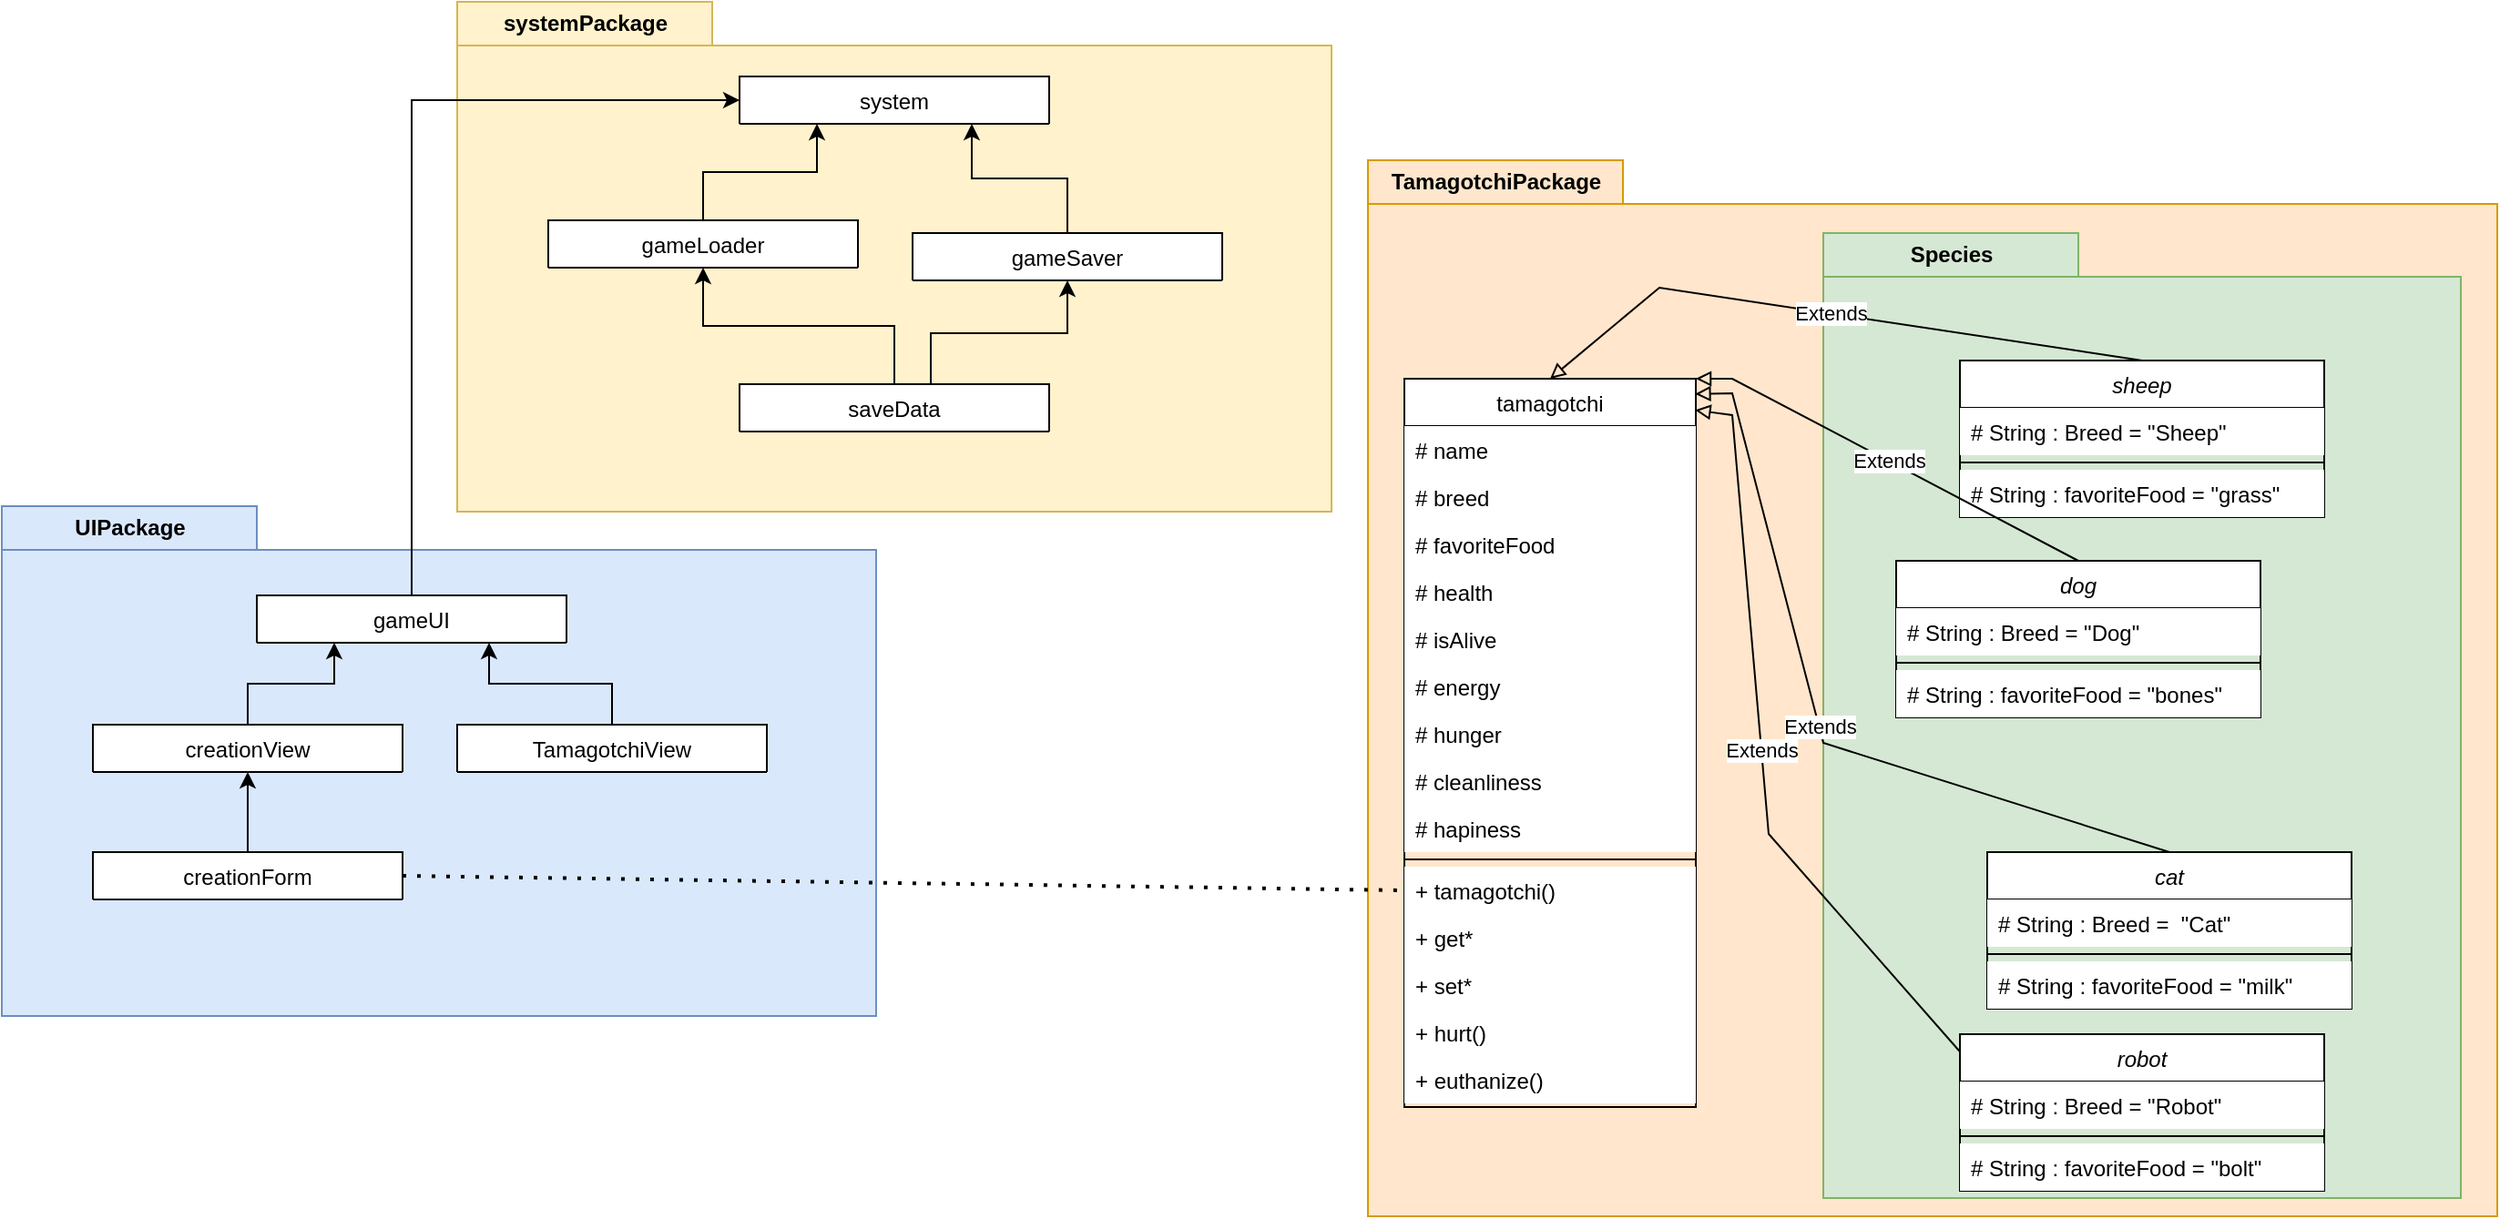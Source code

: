 <mxfile>
    <diagram id="C5RBs43oDa-KdzZeNtuy" name="Page-1">
        <mxGraphModel dx="2350" dy="926" grid="1" gridSize="10" guides="1" tooltips="1" connect="1" arrows="1" fold="1" page="0" pageScale="1" pageWidth="827" pageHeight="1169" math="0" shadow="0">
            <root>
                <mxCell id="WIyWlLk6GJQsqaUBKTNV-0"/>
                <mxCell id="WIyWlLk6GJQsqaUBKTNV-1" parent="WIyWlLk6GJQsqaUBKTNV-0"/>
                <mxCell id="7" value="TamagotchiPackage" style="shape=folder;fontStyle=1;tabWidth=140;tabHeight=24;tabPosition=left;html=1;boundedLbl=1;labelInHeader=1;container=1;collapsible=0;recursiveResize=0;fillColor=#ffe6cc;strokeColor=#d79b00;" vertex="1" parent="WIyWlLk6GJQsqaUBKTNV-1">
                    <mxGeometry x="760" y="380" width="620" height="580" as="geometry"/>
                </mxCell>
                <mxCell id="8" value="tamagotchi" style="swimlane;fontStyle=0;align=center;verticalAlign=top;childLayout=stackLayout;horizontal=1;startSize=26;horizontalStack=0;resizeParent=1;resizeLast=0;collapsible=1;marginBottom=0;rounded=0;shadow=0;strokeWidth=1;" vertex="1" parent="7">
                    <mxGeometry x="20" y="120" width="160" height="400" as="geometry">
                        <mxRectangle x="130" y="380" width="160" height="26" as="alternateBounds"/>
                    </mxGeometry>
                </mxCell>
                <mxCell id="9" value="# name" style="text;align=left;verticalAlign=top;spacingLeft=4;spacingRight=4;overflow=hidden;rotatable=0;points=[[0,0.5],[1,0.5]];portConstraint=eastwest;fillColor=default;" vertex="1" parent="8">
                    <mxGeometry y="26" width="160" height="26" as="geometry"/>
                </mxCell>
                <mxCell id="10" value="# breed" style="text;align=left;verticalAlign=top;spacingLeft=4;spacingRight=4;overflow=hidden;rotatable=0;points=[[0,0.5],[1,0.5]];portConstraint=eastwest;fillColor=default;" vertex="1" parent="8">
                    <mxGeometry y="52" width="160" height="26" as="geometry"/>
                </mxCell>
                <mxCell id="11" value="# favoriteFood" style="text;align=left;verticalAlign=top;spacingLeft=4;spacingRight=4;overflow=hidden;rotatable=0;points=[[0,0.5],[1,0.5]];portConstraint=eastwest;fillColor=default;" vertex="1" parent="8">
                    <mxGeometry y="78" width="160" height="26" as="geometry"/>
                </mxCell>
                <mxCell id="12" value="# health" style="text;align=left;verticalAlign=top;spacingLeft=4;spacingRight=4;overflow=hidden;rotatable=0;points=[[0,0.5],[1,0.5]];portConstraint=eastwest;fillColor=default;" vertex="1" parent="8">
                    <mxGeometry y="104" width="160" height="26" as="geometry"/>
                </mxCell>
                <mxCell id="13" value="# isAlive" style="text;align=left;verticalAlign=top;spacingLeft=4;spacingRight=4;overflow=hidden;rotatable=0;points=[[0,0.5],[1,0.5]];portConstraint=eastwest;fillColor=default;" vertex="1" parent="8">
                    <mxGeometry y="130" width="160" height="26" as="geometry"/>
                </mxCell>
                <mxCell id="14" value="# energy" style="text;align=left;verticalAlign=top;spacingLeft=4;spacingRight=4;overflow=hidden;rotatable=0;points=[[0,0.5],[1,0.5]];portConstraint=eastwest;fillColor=default;" vertex="1" parent="8">
                    <mxGeometry y="156" width="160" height="26" as="geometry"/>
                </mxCell>
                <mxCell id="15" value="# hunger" style="text;align=left;verticalAlign=top;spacingLeft=4;spacingRight=4;overflow=hidden;rotatable=0;points=[[0,0.5],[1,0.5]];portConstraint=eastwest;fillColor=default;" vertex="1" parent="8">
                    <mxGeometry y="182" width="160" height="26" as="geometry"/>
                </mxCell>
                <mxCell id="16" value="# cleanliness" style="text;align=left;verticalAlign=top;spacingLeft=4;spacingRight=4;overflow=hidden;rotatable=0;points=[[0,0.5],[1,0.5]];portConstraint=eastwest;fillColor=default;" vertex="1" parent="8">
                    <mxGeometry y="208" width="160" height="26" as="geometry"/>
                </mxCell>
                <mxCell id="17" value="# hapiness" style="text;align=left;verticalAlign=top;spacingLeft=4;spacingRight=4;overflow=hidden;rotatable=0;points=[[0,0.5],[1,0.5]];portConstraint=eastwest;fillColor=default;" vertex="1" parent="8">
                    <mxGeometry y="234" width="160" height="26" as="geometry"/>
                </mxCell>
                <mxCell id="18" value="" style="line;html=1;strokeWidth=1;align=left;verticalAlign=middle;spacingTop=-1;spacingLeft=3;spacingRight=3;rotatable=0;labelPosition=right;points=[];portConstraint=eastwest;" vertex="1" parent="8">
                    <mxGeometry y="260" width="160" height="8" as="geometry"/>
                </mxCell>
                <mxCell id="19" value="+ tamagotchi()" style="text;align=left;verticalAlign=top;spacingLeft=4;spacingRight=4;overflow=hidden;rotatable=0;points=[[0,0.5],[1,0.5]];portConstraint=eastwest;fontStyle=0;fillColor=default;" vertex="1" parent="8">
                    <mxGeometry y="268" width="160" height="26" as="geometry"/>
                </mxCell>
                <mxCell id="20" value="+ get*" style="text;align=left;verticalAlign=top;spacingLeft=4;spacingRight=4;overflow=hidden;rotatable=0;points=[[0,0.5],[1,0.5]];portConstraint=eastwest;fontStyle=0;fillColor=default;" vertex="1" parent="8">
                    <mxGeometry y="294" width="160" height="26" as="geometry"/>
                </mxCell>
                <mxCell id="21" value="+ set*" style="text;align=left;verticalAlign=top;spacingLeft=4;spacingRight=4;overflow=hidden;rotatable=0;points=[[0,0.5],[1,0.5]];portConstraint=eastwest;fontStyle=0;fillColor=default;" vertex="1" parent="8">
                    <mxGeometry y="320" width="160" height="26" as="geometry"/>
                </mxCell>
                <mxCell id="22" value="+ hurt()" style="text;align=left;verticalAlign=top;spacingLeft=4;spacingRight=4;overflow=hidden;rotatable=0;points=[[0,0.5],[1,0.5]];portConstraint=eastwest;fontStyle=0;fillColor=default;" vertex="1" parent="8">
                    <mxGeometry y="346" width="160" height="26" as="geometry"/>
                </mxCell>
                <mxCell id="23" value="+ euthanize()" style="text;align=left;verticalAlign=top;spacingLeft=4;spacingRight=4;overflow=hidden;rotatable=0;points=[[0,0.5],[1,0.5]];portConstraint=eastwest;fontStyle=0;fillColor=default;" vertex="1" parent="8">
                    <mxGeometry y="372" width="160" height="26" as="geometry"/>
                </mxCell>
                <mxCell id="24" value="Species" style="shape=folder;fontStyle=1;tabWidth=140;tabHeight=24;tabPosition=left;html=1;boundedLbl=1;labelInHeader=1;container=1;collapsible=0;recursiveResize=0;fillColor=#d5e8d4;strokeColor=#82b366;" vertex="1" parent="7">
                    <mxGeometry x="250" y="40" width="350" height="530" as="geometry"/>
                </mxCell>
                <mxCell id="25" value="sheep" style="swimlane;fontStyle=2;align=center;verticalAlign=top;childLayout=stackLayout;horizontal=1;startSize=26;horizontalStack=0;resizeParent=1;resizeLast=0;collapsible=1;marginBottom=0;rounded=0;shadow=0;strokeWidth=1;" vertex="1" parent="24">
                    <mxGeometry x="75" y="70" width="200" height="86" as="geometry">
                        <mxRectangle x="230" y="140" width="160" height="26" as="alternateBounds"/>
                    </mxGeometry>
                </mxCell>
                <mxCell id="26" value="# String : Breed = &quot;Sheep&quot;" style="text;align=left;verticalAlign=top;spacingLeft=4;spacingRight=4;overflow=hidden;rotatable=0;points=[[0,0.5],[1,0.5]];portConstraint=eastwest;fillColor=default;" vertex="1" parent="25">
                    <mxGeometry y="26" width="200" height="26" as="geometry"/>
                </mxCell>
                <mxCell id="27" value="" style="line;html=1;strokeWidth=1;align=left;verticalAlign=middle;spacingTop=-1;spacingLeft=3;spacingRight=3;rotatable=0;labelPosition=right;points=[];portConstraint=eastwest;" vertex="1" parent="25">
                    <mxGeometry y="52" width="200" height="8" as="geometry"/>
                </mxCell>
                <mxCell id="28" value="# String : favoriteFood = &quot;grass&quot;&#10;" style="text;align=left;verticalAlign=top;spacingLeft=4;spacingRight=4;overflow=hidden;rotatable=0;points=[[0,0.5],[1,0.5]];portConstraint=eastwest;fillColor=default;" vertex="1" parent="25">
                    <mxGeometry y="60" width="200" height="26" as="geometry"/>
                </mxCell>
                <mxCell id="29" value="dog" style="swimlane;fontStyle=2;align=center;verticalAlign=top;childLayout=stackLayout;horizontal=1;startSize=26;horizontalStack=0;resizeParent=1;resizeLast=0;collapsible=1;marginBottom=0;rounded=0;shadow=0;strokeWidth=1;" vertex="1" parent="24">
                    <mxGeometry x="40" y="180" width="200" height="86" as="geometry">
                        <mxRectangle x="80" y="190" width="160" height="26" as="alternateBounds"/>
                    </mxGeometry>
                </mxCell>
                <mxCell id="30" value="# String : Breed = &quot;Dog&quot;" style="text;align=left;verticalAlign=top;spacingLeft=4;spacingRight=4;overflow=hidden;rotatable=0;points=[[0,0.5],[1,0.5]];portConstraint=eastwest;fillColor=default;" vertex="1" parent="29">
                    <mxGeometry y="26" width="200" height="26" as="geometry"/>
                </mxCell>
                <mxCell id="31" value="" style="line;html=1;strokeWidth=1;align=left;verticalAlign=middle;spacingTop=-1;spacingLeft=3;spacingRight=3;rotatable=0;labelPosition=right;points=[];portConstraint=eastwest;" vertex="1" parent="29">
                    <mxGeometry y="52" width="200" height="8" as="geometry"/>
                </mxCell>
                <mxCell id="32" value="# String : favoriteFood = &quot;bones&quot;&#10;" style="text;align=left;verticalAlign=top;spacingLeft=4;spacingRight=4;overflow=hidden;rotatable=0;points=[[0,0.5],[1,0.5]];portConstraint=eastwest;fillColor=default;" vertex="1" parent="29">
                    <mxGeometry y="60" width="200" height="26" as="geometry"/>
                </mxCell>
                <mxCell id="33" value="cat&#10;&#10;" style="swimlane;fontStyle=2;align=center;verticalAlign=top;childLayout=stackLayout;horizontal=1;startSize=26;horizontalStack=0;resizeParent=1;resizeLast=0;collapsible=1;marginBottom=0;rounded=0;shadow=0;strokeWidth=1;" vertex="1" parent="24">
                    <mxGeometry x="90" y="340" width="200" height="86" as="geometry">
                        <mxRectangle x="230" y="140" width="160" height="26" as="alternateBounds"/>
                    </mxGeometry>
                </mxCell>
                <mxCell id="34" value="# String : Breed =  &quot;Cat&quot;" style="text;align=left;verticalAlign=top;spacingLeft=4;spacingRight=4;overflow=hidden;rotatable=0;points=[[0,0.5],[1,0.5]];portConstraint=eastwest;fillColor=default;" vertex="1" parent="33">
                    <mxGeometry y="26" width="200" height="26" as="geometry"/>
                </mxCell>
                <mxCell id="35" value="" style="line;html=1;strokeWidth=1;align=left;verticalAlign=middle;spacingTop=-1;spacingLeft=3;spacingRight=3;rotatable=0;labelPosition=right;points=[];portConstraint=eastwest;" vertex="1" parent="33">
                    <mxGeometry y="52" width="200" height="8" as="geometry"/>
                </mxCell>
                <mxCell id="36" value="# String : favoriteFood = &quot;milk&quot;&#10;" style="text;align=left;verticalAlign=top;spacingLeft=4;spacingRight=4;overflow=hidden;rotatable=0;points=[[0,0.5],[1,0.5]];portConstraint=eastwest;fillColor=default;" vertex="1" parent="33">
                    <mxGeometry y="60" width="200" height="26" as="geometry"/>
                </mxCell>
                <mxCell id="37" value="robot" style="swimlane;fontStyle=2;align=center;verticalAlign=top;childLayout=stackLayout;horizontal=1;startSize=26;horizontalStack=0;resizeParent=1;resizeLast=0;collapsible=1;marginBottom=0;rounded=0;shadow=0;strokeWidth=1;" vertex="1" parent="24">
                    <mxGeometry x="75" y="440" width="200" height="86" as="geometry">
                        <mxRectangle x="230" y="140" width="160" height="26" as="alternateBounds"/>
                    </mxGeometry>
                </mxCell>
                <mxCell id="38" value="# String : Breed = &quot;Robot&quot;" style="text;align=left;verticalAlign=top;spacingLeft=4;spacingRight=4;overflow=hidden;rotatable=0;points=[[0,0.5],[1,0.5]];portConstraint=eastwest;fillColor=default;" vertex="1" parent="37">
                    <mxGeometry y="26" width="200" height="26" as="geometry"/>
                </mxCell>
                <mxCell id="39" value="" style="line;html=1;strokeWidth=1;align=left;verticalAlign=middle;spacingTop=-1;spacingLeft=3;spacingRight=3;rotatable=0;labelPosition=right;points=[];portConstraint=eastwest;" vertex="1" parent="37">
                    <mxGeometry y="52" width="200" height="8" as="geometry"/>
                </mxCell>
                <mxCell id="40" value="# String : favoriteFood = &quot;bolt&quot;&#10;" style="text;align=left;verticalAlign=top;spacingLeft=4;spacingRight=4;overflow=hidden;rotatable=0;points=[[0,0.5],[1,0.5]];portConstraint=eastwest;fillColor=default;" vertex="1" parent="37">
                    <mxGeometry y="60" width="200" height="26" as="geometry"/>
                </mxCell>
                <mxCell id="41" value="Extends" style="endArrow=block;html=1;rounded=0;endFill=0;exitX=0.5;exitY=0;exitDx=0;exitDy=0;entryX=0.5;entryY=0;entryDx=0;entryDy=0;" edge="1" parent="7" source="25" target="8">
                    <mxGeometry width="50" height="50" relative="1" as="geometry">
                        <mxPoint x="-170" y="240" as="sourcePoint"/>
                        <mxPoint x="-120" y="190" as="targetPoint"/>
                        <Array as="points">
                            <mxPoint x="160" y="70"/>
                        </Array>
                    </mxGeometry>
                </mxCell>
                <mxCell id="42" value="Extends" style="endArrow=block;html=1;rounded=0;endFill=0;exitX=0.5;exitY=0;exitDx=0;exitDy=0;entryX=1;entryY=0;entryDx=0;entryDy=0;" edge="1" parent="7" source="29" target="8">
                    <mxGeometry width="50" height="50" relative="1" as="geometry">
                        <mxPoint x="435" y="120" as="sourcePoint"/>
                        <mxPoint x="120" y="130" as="targetPoint"/>
                        <Array as="points">
                            <mxPoint x="200" y="120"/>
                        </Array>
                    </mxGeometry>
                </mxCell>
                <mxCell id="43" value="Extends" style="endArrow=block;html=1;rounded=0;endFill=0;exitX=0.5;exitY=0;exitDx=0;exitDy=0;entryX=0.998;entryY=0.021;entryDx=0;entryDy=0;entryPerimeter=0;" edge="1" parent="7" source="33" target="8">
                    <mxGeometry width="50" height="50" relative="1" as="geometry">
                        <mxPoint x="370" y="230" as="sourcePoint"/>
                        <mxPoint x="120" y="260" as="targetPoint"/>
                        <Array as="points">
                            <mxPoint x="250" y="320"/>
                            <mxPoint x="200" y="128"/>
                        </Array>
                    </mxGeometry>
                </mxCell>
                <mxCell id="44" value="Extends" style="endArrow=block;html=1;rounded=0;endFill=0;exitX=-0.001;exitY=0.109;exitDx=0;exitDy=0;entryX=0.998;entryY=0.043;entryDx=0;entryDy=0;entryPerimeter=0;exitPerimeter=0;" edge="1" parent="7" source="37" target="8">
                    <mxGeometry width="50" height="50" relative="1" as="geometry">
                        <mxPoint x="435" y="120" as="sourcePoint"/>
                        <mxPoint x="110" y="130" as="targetPoint"/>
                        <Array as="points">
                            <mxPoint x="220" y="370"/>
                            <mxPoint x="200" y="140"/>
                        </Array>
                    </mxGeometry>
                </mxCell>
                <mxCell id="45" value="UIPackage" style="shape=folder;fontStyle=1;tabWidth=140;tabHeight=24;tabPosition=left;html=1;boundedLbl=1;labelInHeader=1;container=1;collapsible=0;recursiveResize=0;fillColor=#dae8fc;strokeColor=#6c8ebf;" vertex="1" parent="WIyWlLk6GJQsqaUBKTNV-1">
                    <mxGeometry x="10" y="570" width="480" height="280" as="geometry"/>
                </mxCell>
                <mxCell id="46" value="gameUI" style="swimlane;fontStyle=0;align=center;verticalAlign=top;childLayout=stackLayout;horizontal=1;startSize=26;horizontalStack=0;resizeParent=1;resizeLast=0;collapsible=1;marginBottom=0;rounded=0;shadow=0;strokeWidth=1;" vertex="1" collapsed="1" parent="45">
                    <mxGeometry x="140" y="49" width="170" height="26" as="geometry">
                        <mxRectangle x="140" y="49" width="160" height="70" as="alternateBounds"/>
                    </mxGeometry>
                </mxCell>
                <mxCell id="47" value="." style="text;align=left;verticalAlign=top;spacingLeft=4;spacingRight=4;overflow=hidden;rotatable=0;points=[[0,0.5],[1,0.5]];portConstraint=eastwest;fillColor=default;" vertex="1" parent="46">
                    <mxGeometry y="26" width="170" height="26" as="geometry"/>
                </mxCell>
                <mxCell id="48" value="" style="line;html=1;strokeWidth=1;align=left;verticalAlign=middle;spacingTop=-1;spacingLeft=3;spacingRight=3;rotatable=0;labelPosition=right;points=[];portConstraint=eastwest;" vertex="1" parent="46">
                    <mxGeometry y="52" width="170" height="8" as="geometry"/>
                </mxCell>
                <mxCell id="49" value="TamagotchiView" style="swimlane;fontStyle=0;align=center;verticalAlign=top;childLayout=stackLayout;horizontal=1;startSize=26;horizontalStack=0;resizeParent=1;resizeLast=0;collapsible=1;marginBottom=0;rounded=0;shadow=0;strokeWidth=1;" vertex="1" collapsed="1" parent="45">
                    <mxGeometry x="250" y="120" width="170" height="26" as="geometry">
                        <mxRectangle x="140" y="49" width="160" height="70" as="alternateBounds"/>
                    </mxGeometry>
                </mxCell>
                <mxCell id="50" value="." style="text;align=left;verticalAlign=top;spacingLeft=4;spacingRight=4;overflow=hidden;rotatable=0;points=[[0,0.5],[1,0.5]];portConstraint=eastwest;fillColor=default;" vertex="1" parent="49">
                    <mxGeometry y="26" width="170" height="26" as="geometry"/>
                </mxCell>
                <mxCell id="51" value="" style="line;html=1;strokeWidth=1;align=left;verticalAlign=middle;spacingTop=-1;spacingLeft=3;spacingRight=3;rotatable=0;labelPosition=right;points=[];portConstraint=eastwest;" vertex="1" parent="49">
                    <mxGeometry y="52" width="170" height="8" as="geometry"/>
                </mxCell>
                <mxCell id="52" value="creationView" style="swimlane;fontStyle=0;align=center;verticalAlign=top;childLayout=stackLayout;horizontal=1;startSize=26;horizontalStack=0;resizeParent=1;resizeLast=0;collapsible=1;marginBottom=0;rounded=0;shadow=0;strokeWidth=1;" vertex="1" collapsed="1" parent="45">
                    <mxGeometry x="50" y="120" width="170" height="26" as="geometry">
                        <mxRectangle x="50" y="120" width="160" height="70" as="alternateBounds"/>
                    </mxGeometry>
                </mxCell>
                <mxCell id="53" value="." style="text;align=left;verticalAlign=top;spacingLeft=4;spacingRight=4;overflow=hidden;rotatable=0;points=[[0,0.5],[1,0.5]];portConstraint=eastwest;fillColor=default;" vertex="1" parent="52">
                    <mxGeometry y="26" width="170" height="26" as="geometry"/>
                </mxCell>
                <mxCell id="54" value="" style="line;html=1;strokeWidth=1;align=left;verticalAlign=middle;spacingTop=-1;spacingLeft=3;spacingRight=3;rotatable=0;labelPosition=right;points=[];portConstraint=eastwest;" vertex="1" parent="52">
                    <mxGeometry y="52" width="170" height="8" as="geometry"/>
                </mxCell>
                <mxCell id="55" value="" style="endArrow=classic;html=1;rounded=0;edgeStyle=orthogonalEdgeStyle;entryX=0.25;entryY=1;entryDx=0;entryDy=0;exitX=0.5;exitY=0;exitDx=0;exitDy=0;" edge="1" parent="45" source="52" target="46">
                    <mxGeometry relative="1" as="geometry">
                        <mxPoint x="-120" y="70" as="sourcePoint"/>
                        <mxPoint x="-20" y="70" as="targetPoint"/>
                    </mxGeometry>
                </mxCell>
                <mxCell id="56" value="Label" style="edgeLabel;resizable=0;html=1;align=center;verticalAlign=middle;fillColor=default;fontColor=none;noLabel=1;" connectable="0" vertex="1" parent="55">
                    <mxGeometry relative="1" as="geometry">
                        <mxPoint y="47" as="offset"/>
                    </mxGeometry>
                </mxCell>
                <mxCell id="57" value="" style="endArrow=classic;html=1;rounded=0;edgeStyle=orthogonalEdgeStyle;entryX=0.75;entryY=1;entryDx=0;entryDy=0;exitX=0.5;exitY=0;exitDx=0;exitDy=0;" edge="1" parent="45" source="49" target="46">
                    <mxGeometry relative="1" as="geometry">
                        <mxPoint x="145" y="130" as="sourcePoint"/>
                        <mxPoint x="192.5" y="85" as="targetPoint"/>
                    </mxGeometry>
                </mxCell>
                <mxCell id="58" value="Label" style="edgeLabel;resizable=0;html=1;align=center;verticalAlign=middle;fillColor=default;fontColor=none;noLabel=1;" connectable="0" vertex="1" parent="57">
                    <mxGeometry relative="1" as="geometry">
                        <mxPoint y="47" as="offset"/>
                    </mxGeometry>
                </mxCell>
                <mxCell id="59" value="creationForm" style="swimlane;fontStyle=0;align=center;verticalAlign=top;childLayout=stackLayout;horizontal=1;startSize=26;horizontalStack=0;resizeParent=1;resizeLast=0;collapsible=1;marginBottom=0;rounded=0;shadow=0;strokeWidth=1;" vertex="1" collapsed="1" parent="45">
                    <mxGeometry x="50" y="190" width="170" height="26" as="geometry">
                        <mxRectangle x="50" y="120" width="160" height="70" as="alternateBounds"/>
                    </mxGeometry>
                </mxCell>
                <mxCell id="60" value="." style="text;align=left;verticalAlign=top;spacingLeft=4;spacingRight=4;overflow=hidden;rotatable=0;points=[[0,0.5],[1,0.5]];portConstraint=eastwest;fillColor=default;" vertex="1" parent="59">
                    <mxGeometry y="26" width="170" height="26" as="geometry"/>
                </mxCell>
                <mxCell id="61" value="" style="line;html=1;strokeWidth=1;align=left;verticalAlign=middle;spacingTop=-1;spacingLeft=3;spacingRight=3;rotatable=0;labelPosition=right;points=[];portConstraint=eastwest;" vertex="1" parent="59">
                    <mxGeometry y="52" width="170" height="8" as="geometry"/>
                </mxCell>
                <mxCell id="62" value="" style="endArrow=classic;html=1;rounded=0;edgeStyle=orthogonalEdgeStyle;entryX=0.5;entryY=1;entryDx=0;entryDy=0;exitX=0.5;exitY=0;exitDx=0;exitDy=0;" edge="1" parent="45" source="59" target="52">
                    <mxGeometry relative="1" as="geometry">
                        <mxPoint x="145" y="130" as="sourcePoint"/>
                        <mxPoint x="192.5" y="85" as="targetPoint"/>
                    </mxGeometry>
                </mxCell>
                <mxCell id="63" value="Label" style="edgeLabel;resizable=0;html=1;align=center;verticalAlign=middle;fillColor=default;fontColor=none;noLabel=1;" connectable="0" vertex="1" parent="62">
                    <mxGeometry relative="1" as="geometry">
                        <mxPoint y="47" as="offset"/>
                    </mxGeometry>
                </mxCell>
                <mxCell id="64" value="systemPackage" style="shape=folder;fontStyle=1;tabWidth=140;tabHeight=24;tabPosition=left;html=1;boundedLbl=1;labelInHeader=1;container=1;collapsible=0;recursiveResize=0;fillColor=#fff2cc;strokeColor=#d6b656;" vertex="1" parent="WIyWlLk6GJQsqaUBKTNV-1">
                    <mxGeometry x="260" y="293" width="480" height="280" as="geometry"/>
                </mxCell>
                <mxCell id="65" value="system" style="swimlane;fontStyle=0;align=center;verticalAlign=top;childLayout=stackLayout;horizontal=1;startSize=26;horizontalStack=0;resizeParent=1;resizeLast=0;collapsible=1;marginBottom=0;rounded=0;shadow=0;strokeWidth=1;" vertex="1" collapsed="1" parent="64">
                    <mxGeometry x="155" y="41" width="170" height="26" as="geometry">
                        <mxRectangle x="140" y="49" width="160" height="70" as="alternateBounds"/>
                    </mxGeometry>
                </mxCell>
                <mxCell id="66" value="." style="text;align=left;verticalAlign=top;spacingLeft=4;spacingRight=4;overflow=hidden;rotatable=0;points=[[0,0.5],[1,0.5]];portConstraint=eastwest;fillColor=default;" vertex="1" parent="65">
                    <mxGeometry y="26" width="170" height="26" as="geometry"/>
                </mxCell>
                <mxCell id="67" value="" style="line;html=1;strokeWidth=1;align=left;verticalAlign=middle;spacingTop=-1;spacingLeft=3;spacingRight=3;rotatable=0;labelPosition=right;points=[];portConstraint=eastwest;" vertex="1" parent="65">
                    <mxGeometry y="52" width="170" height="8" as="geometry"/>
                </mxCell>
                <mxCell id="68" value="gameSaver" style="swimlane;fontStyle=0;align=center;verticalAlign=top;childLayout=stackLayout;horizontal=1;startSize=26;horizontalStack=0;resizeParent=1;resizeLast=0;collapsible=1;marginBottom=0;rounded=0;shadow=0;strokeWidth=1;" vertex="1" collapsed="1" parent="64">
                    <mxGeometry x="250" y="127" width="170" height="26" as="geometry">
                        <mxRectangle x="140" y="49" width="160" height="70" as="alternateBounds"/>
                    </mxGeometry>
                </mxCell>
                <mxCell id="69" value="." style="text;align=left;verticalAlign=top;spacingLeft=4;spacingRight=4;overflow=hidden;rotatable=0;points=[[0,0.5],[1,0.5]];portConstraint=eastwest;fillColor=default;" vertex="1" parent="68">
                    <mxGeometry y="26" width="170" height="26" as="geometry"/>
                </mxCell>
                <mxCell id="70" value="" style="line;html=1;strokeWidth=1;align=left;verticalAlign=middle;spacingTop=-1;spacingLeft=3;spacingRight=3;rotatable=0;labelPosition=right;points=[];portConstraint=eastwest;" vertex="1" parent="68">
                    <mxGeometry y="52" width="170" height="8" as="geometry"/>
                </mxCell>
                <mxCell id="71" value="gameLoader" style="swimlane;fontStyle=0;align=center;verticalAlign=top;childLayout=stackLayout;horizontal=1;startSize=26;horizontalStack=0;resizeParent=1;resizeLast=0;collapsible=1;marginBottom=0;rounded=0;shadow=0;strokeWidth=1;" vertex="1" collapsed="1" parent="64">
                    <mxGeometry x="50" y="120" width="170" height="26" as="geometry">
                        <mxRectangle x="50" y="120" width="160" height="70" as="alternateBounds"/>
                    </mxGeometry>
                </mxCell>
                <mxCell id="72" value="." style="text;align=left;verticalAlign=top;spacingLeft=4;spacingRight=4;overflow=hidden;rotatable=0;points=[[0,0.5],[1,0.5]];portConstraint=eastwest;fillColor=default;" vertex="1" parent="71">
                    <mxGeometry y="26" width="170" height="26" as="geometry"/>
                </mxCell>
                <mxCell id="73" value="" style="line;html=1;strokeWidth=1;align=left;verticalAlign=middle;spacingTop=-1;spacingLeft=3;spacingRight=3;rotatable=0;labelPosition=right;points=[];portConstraint=eastwest;" vertex="1" parent="71">
                    <mxGeometry y="52" width="170" height="8" as="geometry"/>
                </mxCell>
                <mxCell id="74" value="" style="endArrow=classic;html=1;rounded=0;edgeStyle=orthogonalEdgeStyle;entryX=0.25;entryY=1;entryDx=0;entryDy=0;exitX=0.5;exitY=0;exitDx=0;exitDy=0;" edge="1" parent="64" source="71" target="65">
                    <mxGeometry relative="1" as="geometry">
                        <mxPoint x="-120" y="70" as="sourcePoint"/>
                        <mxPoint x="-20" y="70" as="targetPoint"/>
                    </mxGeometry>
                </mxCell>
                <mxCell id="75" value="Label" style="edgeLabel;resizable=0;html=1;align=center;verticalAlign=middle;fillColor=default;fontColor=none;noLabel=1;" connectable="0" vertex="1" parent="74">
                    <mxGeometry relative="1" as="geometry">
                        <mxPoint y="47" as="offset"/>
                    </mxGeometry>
                </mxCell>
                <mxCell id="76" value="" style="endArrow=classic;html=1;rounded=0;edgeStyle=orthogonalEdgeStyle;entryX=0.75;entryY=1;entryDx=0;entryDy=0;exitX=0.5;exitY=0;exitDx=0;exitDy=0;" edge="1" parent="64" source="68" target="65">
                    <mxGeometry relative="1" as="geometry">
                        <mxPoint x="145" y="130" as="sourcePoint"/>
                        <mxPoint x="192.5" y="85" as="targetPoint"/>
                    </mxGeometry>
                </mxCell>
                <mxCell id="77" value="Label" style="edgeLabel;resizable=0;html=1;align=center;verticalAlign=middle;fillColor=default;fontColor=none;noLabel=1;" connectable="0" vertex="1" parent="76">
                    <mxGeometry relative="1" as="geometry">
                        <mxPoint y="47" as="offset"/>
                    </mxGeometry>
                </mxCell>
                <mxCell id="78" value="saveData" style="swimlane;fontStyle=0;align=center;verticalAlign=top;childLayout=stackLayout;horizontal=1;startSize=26;horizontalStack=0;resizeParent=1;resizeLast=0;collapsible=1;marginBottom=0;rounded=0;shadow=0;strokeWidth=1;" vertex="1" collapsed="1" parent="64">
                    <mxGeometry x="155" y="210" width="170" height="26" as="geometry">
                        <mxRectangle x="50" y="120" width="160" height="70" as="alternateBounds"/>
                    </mxGeometry>
                </mxCell>
                <mxCell id="79" value="." style="text;align=left;verticalAlign=top;spacingLeft=4;spacingRight=4;overflow=hidden;rotatable=0;points=[[0,0.5],[1,0.5]];portConstraint=eastwest;fillColor=default;" vertex="1" parent="78">
                    <mxGeometry y="26" width="170" height="26" as="geometry"/>
                </mxCell>
                <mxCell id="80" value="" style="line;html=1;strokeWidth=1;align=left;verticalAlign=middle;spacingTop=-1;spacingLeft=3;spacingRight=3;rotatable=0;labelPosition=right;points=[];portConstraint=eastwest;" vertex="1" parent="78">
                    <mxGeometry y="52" width="170" height="8" as="geometry"/>
                </mxCell>
                <mxCell id="81" value="" style="endArrow=classic;html=1;rounded=0;edgeStyle=orthogonalEdgeStyle;entryX=0.5;entryY=1;entryDx=0;entryDy=0;exitX=0.5;exitY=0;exitDx=0;exitDy=0;" edge="1" parent="64" source="78" target="71">
                    <mxGeometry relative="1" as="geometry">
                        <mxPoint x="145" y="130" as="sourcePoint"/>
                        <mxPoint x="192.5" y="85" as="targetPoint"/>
                    </mxGeometry>
                </mxCell>
                <mxCell id="82" value="Label" style="edgeLabel;resizable=0;html=1;align=center;verticalAlign=middle;fillColor=default;fontColor=none;noLabel=1;" connectable="0" vertex="1" parent="81">
                    <mxGeometry relative="1" as="geometry">
                        <mxPoint y="47" as="offset"/>
                    </mxGeometry>
                </mxCell>
                <mxCell id="83" value="" style="endArrow=classic;html=1;rounded=0;edgeStyle=orthogonalEdgeStyle;entryX=0.5;entryY=1;entryDx=0;entryDy=0;exitX=0.5;exitY=0;exitDx=0;exitDy=0;" edge="1" parent="64" source="78" target="68">
                    <mxGeometry relative="1" as="geometry">
                        <mxPoint x="655" y="24" as="sourcePoint"/>
                        <mxPoint x="550" y="-40" as="targetPoint"/>
                        <Array as="points">
                            <mxPoint x="260" y="210"/>
                            <mxPoint x="260" y="182"/>
                            <mxPoint x="335" y="182"/>
                        </Array>
                    </mxGeometry>
                </mxCell>
                <mxCell id="84" value="Label" style="edgeLabel;resizable=0;html=1;align=center;verticalAlign=middle;fillColor=default;fontColor=none;noLabel=1;" connectable="0" vertex="1" parent="83">
                    <mxGeometry relative="1" as="geometry">
                        <mxPoint y="47" as="offset"/>
                    </mxGeometry>
                </mxCell>
                <mxCell id="85" value="" style="edgeStyle=elbowEdgeStyle;elbow=horizontal;endArrow=classic;html=1;rounded=0;fontColor=none;exitX=0.5;exitY=0;exitDx=0;exitDy=0;entryX=0;entryY=0.5;entryDx=0;entryDy=0;" edge="1" parent="WIyWlLk6GJQsqaUBKTNV-1" source="46" target="65">
                    <mxGeometry width="50" height="50" relative="1" as="geometry">
                        <mxPoint x="-140" y="370" as="sourcePoint"/>
                        <mxPoint x="-90" y="320" as="targetPoint"/>
                        <Array as="points">
                            <mxPoint x="235" y="580"/>
                        </Array>
                    </mxGeometry>
                </mxCell>
                <mxCell id="86" value="" style="endArrow=none;dashed=1;html=1;dashPattern=1 3;strokeWidth=2;rounded=0;exitX=1;exitY=0.5;exitDx=0;exitDy=0;entryX=0;entryY=0.5;entryDx=0;entryDy=0;" edge="1" parent="WIyWlLk6GJQsqaUBKTNV-1" source="59" target="19">
                    <mxGeometry width="50" height="50" relative="1" as="geometry">
                        <mxPoint x="560" y="720" as="sourcePoint"/>
                        <mxPoint x="610" y="670" as="targetPoint"/>
                    </mxGeometry>
                </mxCell>
            </root>
        </mxGraphModel>
    </diagram>
</mxfile>